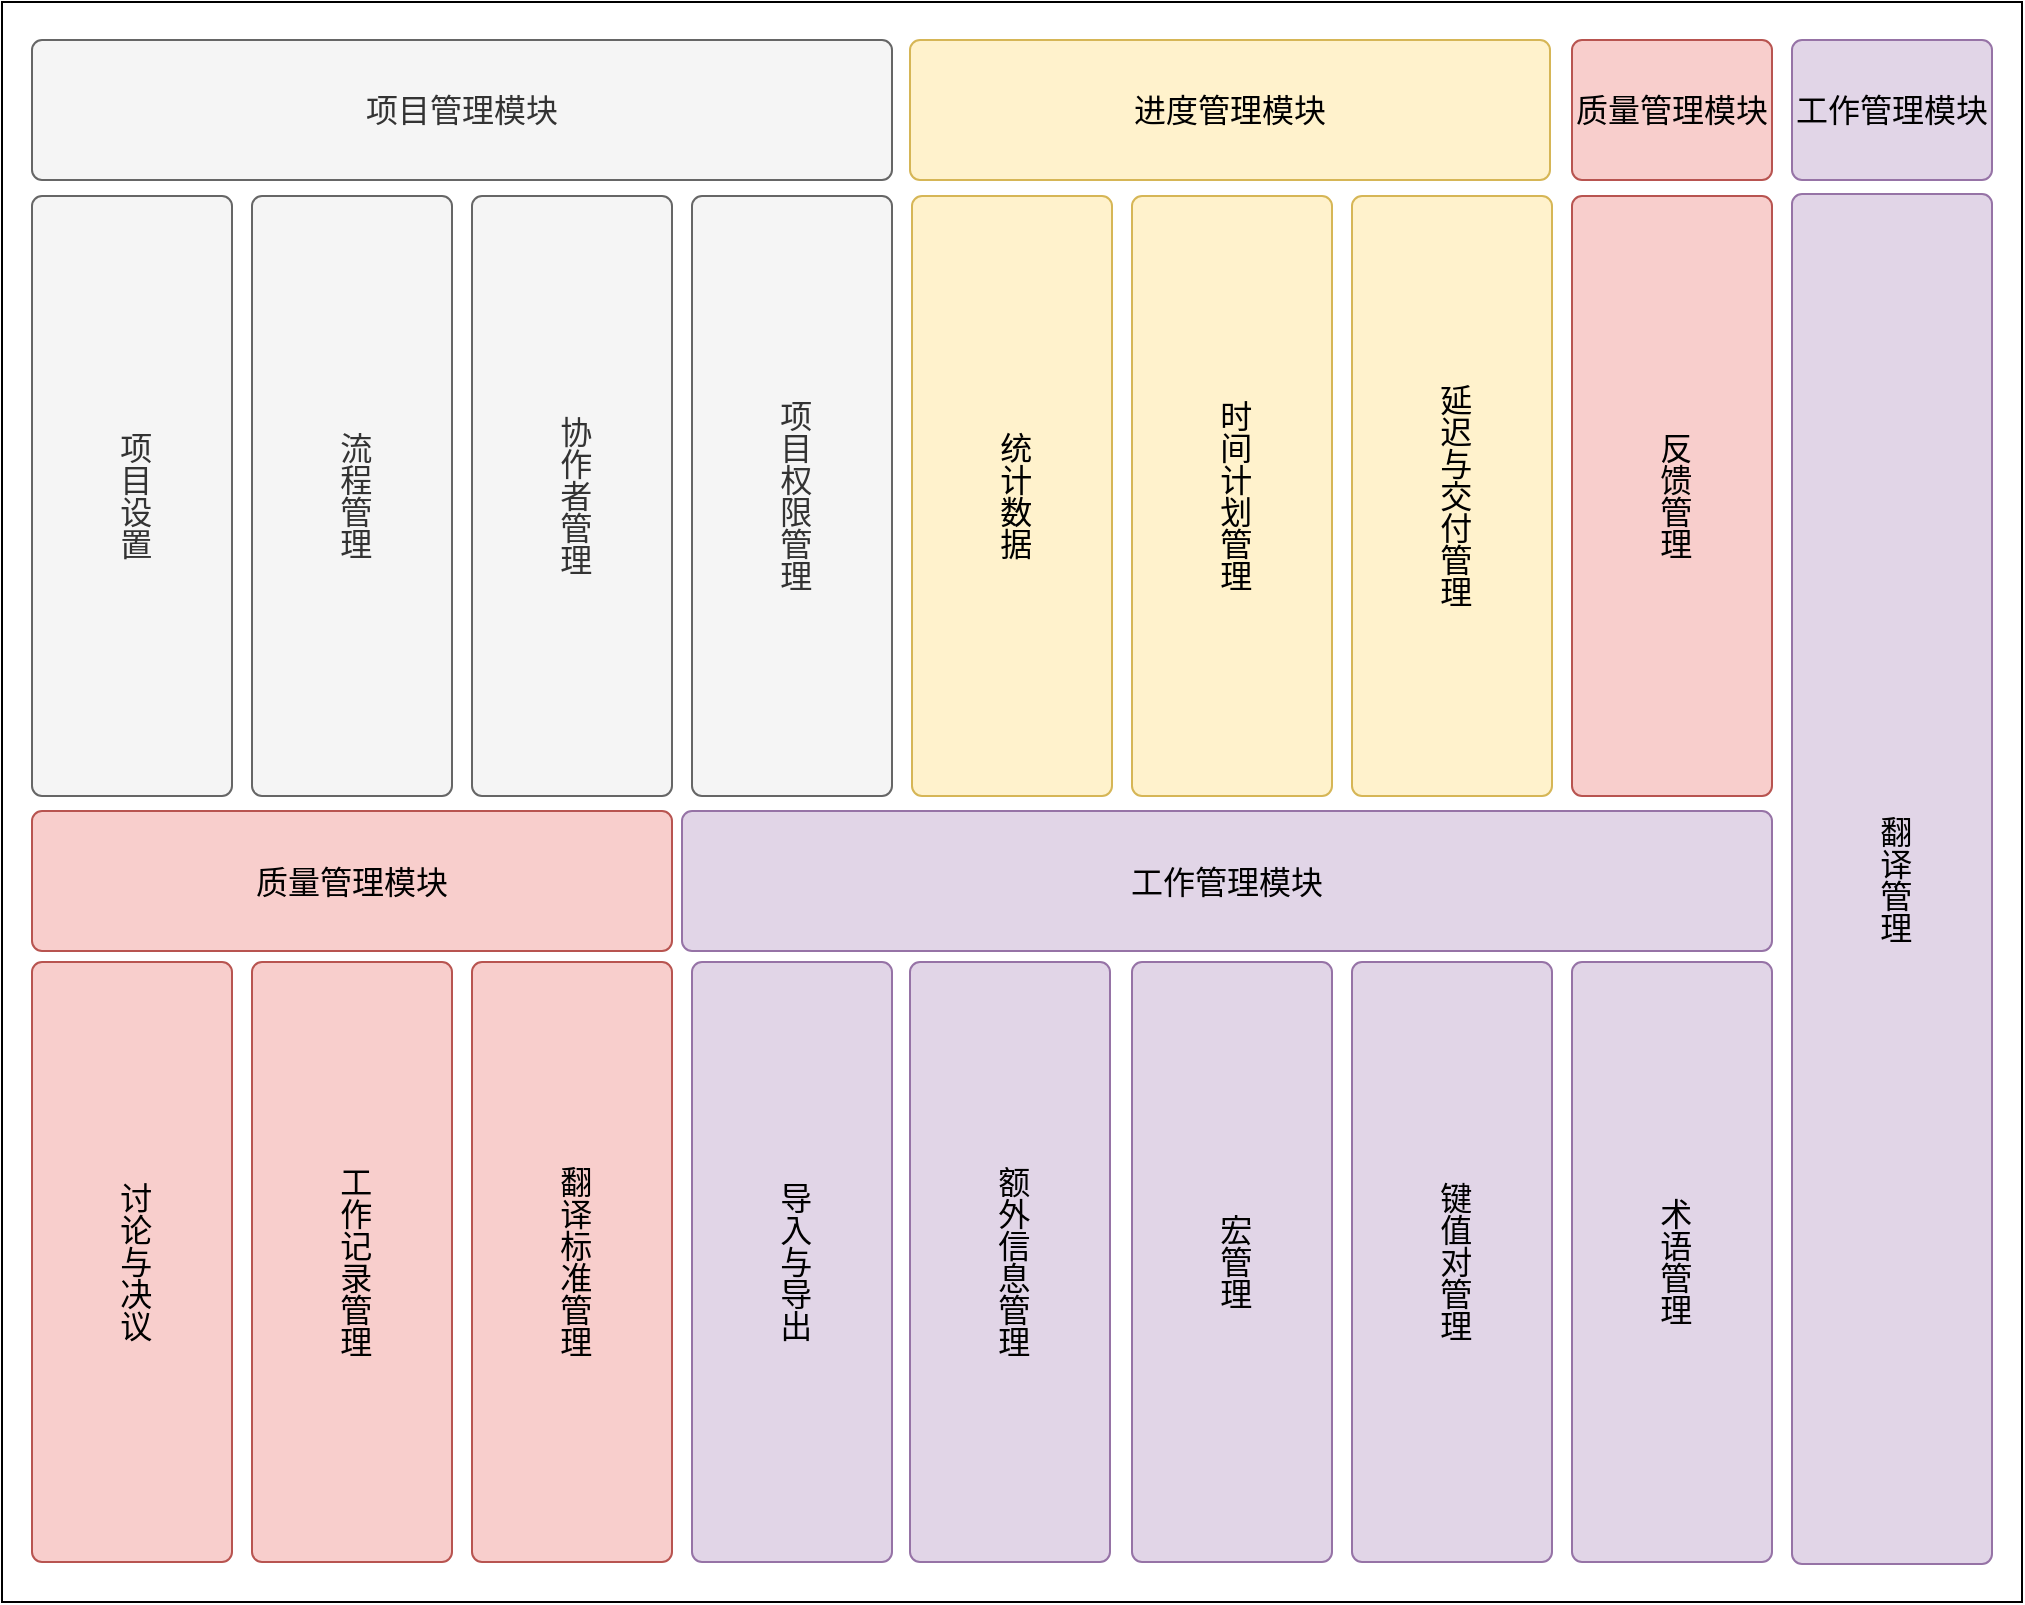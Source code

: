 <mxfile version="24.4.10" type="github">
  <diagram name="第 1 页" id="V8-n8_FriGJiyKp9su89">
    <mxGraphModel dx="2074" dy="1106" grid="1" gridSize="10" guides="1" tooltips="1" connect="1" arrows="1" fold="1" page="1" pageScale="1" pageWidth="827" pageHeight="1169" math="0" shadow="0">
      <root>
        <mxCell id="0" />
        <mxCell id="1" parent="0" />
        <mxCell id="KaJjcw1XXauKVS8Kd-m9-5" value="" style="rounded=0;whiteSpace=wrap;html=1;verticalAlign=middle;" parent="1" vertex="1">
          <mxGeometry width="1010" height="800" as="geometry" />
        </mxCell>
        <mxCell id="KaJjcw1XXauKVS8Kd-m9-6" value="项目设置" style="html=1;align=center;verticalAlign=middle;rounded=1;absoluteArcSize=1;arcSize=10;dashed=0;whiteSpace=wrap;textDirection=vertical-lr;fontSize=16;labelPosition=center;verticalLabelPosition=middle;fillColor=#f5f5f5;fontColor=#333333;strokeColor=#666666;" parent="1" vertex="1">
          <mxGeometry x="15" y="97" width="100" height="300" as="geometry" />
        </mxCell>
        <mxCell id="KaJjcw1XXauKVS8Kd-m9-7" value="流程管理" style="html=1;align=center;verticalAlign=middle;rounded=1;absoluteArcSize=1;arcSize=10;dashed=0;whiteSpace=wrap;textDirection=vertical-lr;fontSize=16;fillColor=#f5f5f5;fontColor=#333333;strokeColor=#666666;" parent="1" vertex="1">
          <mxGeometry x="125" y="97" width="100" height="300" as="geometry" />
        </mxCell>
        <mxCell id="KaJjcw1XXauKVS8Kd-m9-8" value="协作者管理" style="html=1;align=center;verticalAlign=middle;rounded=1;absoluteArcSize=1;arcSize=10;dashed=0;whiteSpace=wrap;textDirection=vertical-lr;fontSize=16;fillColor=#f5f5f5;fontColor=#333333;strokeColor=#666666;" parent="1" vertex="1">
          <mxGeometry x="235" y="97" width="100" height="300" as="geometry" />
        </mxCell>
        <mxCell id="KaJjcw1XXauKVS8Kd-m9-9" value="项目权限管理" style="html=1;align=center;verticalAlign=middle;rounded=1;absoluteArcSize=1;arcSize=10;dashed=0;whiteSpace=wrap;textDirection=vertical-lr;fontSize=16;fillColor=#f5f5f5;fontColor=#333333;strokeColor=#666666;" parent="1" vertex="1">
          <mxGeometry x="345" y="97" width="100" height="300" as="geometry" />
        </mxCell>
        <mxCell id="KaJjcw1XXauKVS8Kd-m9-10" value="统计数据" style="html=1;align=center;verticalAlign=middle;rounded=1;absoluteArcSize=1;arcSize=10;dashed=0;whiteSpace=wrap;textDirection=vertical-lr;fontSize=16;fillColor=#fff2cc;strokeColor=#d6b656;" parent="1" vertex="1">
          <mxGeometry x="455" y="97" width="100" height="300" as="geometry" />
        </mxCell>
        <mxCell id="KaJjcw1XXauKVS8Kd-m9-11" value="时间计划管理" style="html=1;align=center;verticalAlign=middle;rounded=1;absoluteArcSize=1;arcSize=10;dashed=0;whiteSpace=wrap;textDirection=vertical-lr;fontSize=16;fillColor=#fff2cc;strokeColor=#d6b656;" parent="1" vertex="1">
          <mxGeometry x="565" y="97" width="100" height="300" as="geometry" />
        </mxCell>
        <mxCell id="KaJjcw1XXauKVS8Kd-m9-12" value="延迟与交付管理" style="html=1;align=center;verticalAlign=middle;rounded=1;absoluteArcSize=1;arcSize=10;dashed=0;whiteSpace=wrap;textDirection=vertical-lr;fontSize=16;fillColor=#fff2cc;strokeColor=#d6b656;" parent="1" vertex="1">
          <mxGeometry x="675" y="97" width="100" height="300" as="geometry" />
        </mxCell>
        <mxCell id="KaJjcw1XXauKVS8Kd-m9-13" value="反馈管理" style="html=1;align=center;verticalAlign=middle;rounded=1;absoluteArcSize=1;arcSize=10;dashed=0;whiteSpace=wrap;textDirection=vertical-lr;fontSize=16;fillColor=#f8cecc;strokeColor=#b85450;" parent="1" vertex="1">
          <mxGeometry x="785" y="97" width="100" height="300" as="geometry" />
        </mxCell>
        <mxCell id="KaJjcw1XXauKVS8Kd-m9-14" value="讨论与决议" style="html=1;align=center;verticalAlign=middle;rounded=1;absoluteArcSize=1;arcSize=10;dashed=0;whiteSpace=wrap;textDirection=vertical-lr;fontSize=16;fillColor=#f8cecc;strokeColor=#b85450;" parent="1" vertex="1">
          <mxGeometry x="15" y="480" width="100" height="300" as="geometry" />
        </mxCell>
        <mxCell id="KaJjcw1XXauKVS8Kd-m9-15" value="工作记录管理" style="html=1;align=center;verticalAlign=middle;rounded=1;absoluteArcSize=1;arcSize=10;dashed=0;whiteSpace=wrap;textDirection=vertical-lr;fontSize=16;fillColor=#f8cecc;strokeColor=#b85450;" parent="1" vertex="1">
          <mxGeometry x="125" y="480" width="100" height="300" as="geometry" />
        </mxCell>
        <mxCell id="KaJjcw1XXauKVS8Kd-m9-16" value="翻译标准管理" style="html=1;align=center;verticalAlign=middle;rounded=1;absoluteArcSize=1;arcSize=10;dashed=0;whiteSpace=wrap;textDirection=vertical-lr;fontSize=16;fillColor=#f8cecc;strokeColor=#b85450;" parent="1" vertex="1">
          <mxGeometry x="235" y="480" width="100" height="300" as="geometry" />
        </mxCell>
        <mxCell id="KaJjcw1XXauKVS8Kd-m9-17" value="导入与导出" style="html=1;align=center;verticalAlign=middle;rounded=1;absoluteArcSize=1;arcSize=10;dashed=0;whiteSpace=wrap;textDirection=vertical-lr;fontSize=16;fillColor=#e1d5e7;strokeColor=#9673a6;" parent="1" vertex="1">
          <mxGeometry x="345" y="480" width="100" height="300" as="geometry" />
        </mxCell>
        <mxCell id="KaJjcw1XXauKVS8Kd-m9-18" value="额外信息管理" style="html=1;align=center;verticalAlign=middle;rounded=1;absoluteArcSize=1;arcSize=10;dashed=0;whiteSpace=wrap;textDirection=vertical-lr;fontSize=16;fillColor=#e1d5e7;strokeColor=#9673a6;" parent="1" vertex="1">
          <mxGeometry x="454" y="480" width="100" height="300" as="geometry" />
        </mxCell>
        <mxCell id="KaJjcw1XXauKVS8Kd-m9-19" value="宏管理" style="html=1;align=center;verticalAlign=middle;rounded=1;absoluteArcSize=1;arcSize=10;dashed=0;whiteSpace=wrap;textDirection=vertical-lr;fontSize=16;fillColor=#e1d5e7;strokeColor=#9673a6;" parent="1" vertex="1">
          <mxGeometry x="565" y="480" width="100" height="300" as="geometry" />
        </mxCell>
        <mxCell id="KaJjcw1XXauKVS8Kd-m9-20" value="键值对管理" style="html=1;align=center;verticalAlign=middle;rounded=1;absoluteArcSize=1;arcSize=10;dashed=0;whiteSpace=wrap;textDirection=vertical-lr;fontSize=16;fillColor=#e1d5e7;strokeColor=#9673a6;" parent="1" vertex="1">
          <mxGeometry x="675" y="480" width="100" height="300" as="geometry" />
        </mxCell>
        <mxCell id="KaJjcw1XXauKVS8Kd-m9-21" value="术语管理" style="html=1;align=center;verticalAlign=middle;rounded=1;absoluteArcSize=1;arcSize=10;dashed=0;whiteSpace=wrap;textDirection=vertical-lr;fontSize=16;fillColor=#e1d5e7;strokeColor=#9673a6;" parent="1" vertex="1">
          <mxGeometry x="785" y="480" width="100" height="300" as="geometry" />
        </mxCell>
        <mxCell id="KaJjcw1XXauKVS8Kd-m9-22" value="翻译管理" style="html=1;align=center;verticalAlign=middle;rounded=1;absoluteArcSize=1;arcSize=10;dashed=0;whiteSpace=wrap;textDirection=vertical-lr;fontSize=16;fillColor=#e1d5e7;strokeColor=#9673a6;" parent="1" vertex="1">
          <mxGeometry x="895" y="96" width="100" height="685" as="geometry" />
        </mxCell>
        <mxCell id="KaJjcw1XXauKVS8Kd-m9-23" value="项目管理模块" style="html=1;align=center;verticalAlign=middle;rounded=1;absoluteArcSize=1;arcSize=10;dashed=0;whiteSpace=wrap;fontSize=16;fillColor=#f5f5f5;fontColor=#333333;strokeColor=#666666;" parent="1" vertex="1">
          <mxGeometry x="15" y="19" width="430" height="70" as="geometry" />
        </mxCell>
        <mxCell id="KaJjcw1XXauKVS8Kd-m9-24" value="进度管理模块" style="html=1;align=center;verticalAlign=middle;rounded=1;absoluteArcSize=1;arcSize=10;dashed=0;whiteSpace=wrap;fontSize=16;fillColor=#fff2cc;strokeColor=#d6b656;" parent="1" vertex="1">
          <mxGeometry x="454" y="19" width="320" height="70" as="geometry" />
        </mxCell>
        <mxCell id="KaJjcw1XXauKVS8Kd-m9-25" value="质量管理模块" style="html=1;align=center;verticalAlign=middle;rounded=1;absoluteArcSize=1;arcSize=10;dashed=0;whiteSpace=wrap;fontSize=16;fillColor=#f8cecc;strokeColor=#b85450;" parent="1" vertex="1">
          <mxGeometry x="785" y="19" width="100" height="70" as="geometry" />
        </mxCell>
        <mxCell id="KaJjcw1XXauKVS8Kd-m9-26" value="工作管理模块" style="html=1;align=center;verticalAlign=middle;rounded=1;absoluteArcSize=1;arcSize=10;dashed=0;whiteSpace=wrap;fontSize=16;fillColor=#e1d5e7;strokeColor=#9673a6;" parent="1" vertex="1">
          <mxGeometry x="895" y="19" width="100" height="70" as="geometry" />
        </mxCell>
        <mxCell id="KaJjcw1XXauKVS8Kd-m9-27" value="质量管理模块" style="html=1;align=center;verticalAlign=middle;rounded=1;absoluteArcSize=1;arcSize=10;dashed=0;whiteSpace=wrap;fontSize=16;fillColor=#f8cecc;strokeColor=#b85450;" parent="1" vertex="1">
          <mxGeometry x="15" y="404.5" width="320" height="70" as="geometry" />
        </mxCell>
        <mxCell id="KaJjcw1XXauKVS8Kd-m9-28" value="工作管理模块" style="html=1;align=center;verticalAlign=middle;rounded=1;absoluteArcSize=1;arcSize=10;dashed=0;whiteSpace=wrap;fontSize=16;fillColor=#e1d5e7;strokeColor=#9673a6;" parent="1" vertex="1">
          <mxGeometry x="340" y="404.5" width="545" height="70" as="geometry" />
        </mxCell>
      </root>
    </mxGraphModel>
  </diagram>
</mxfile>
